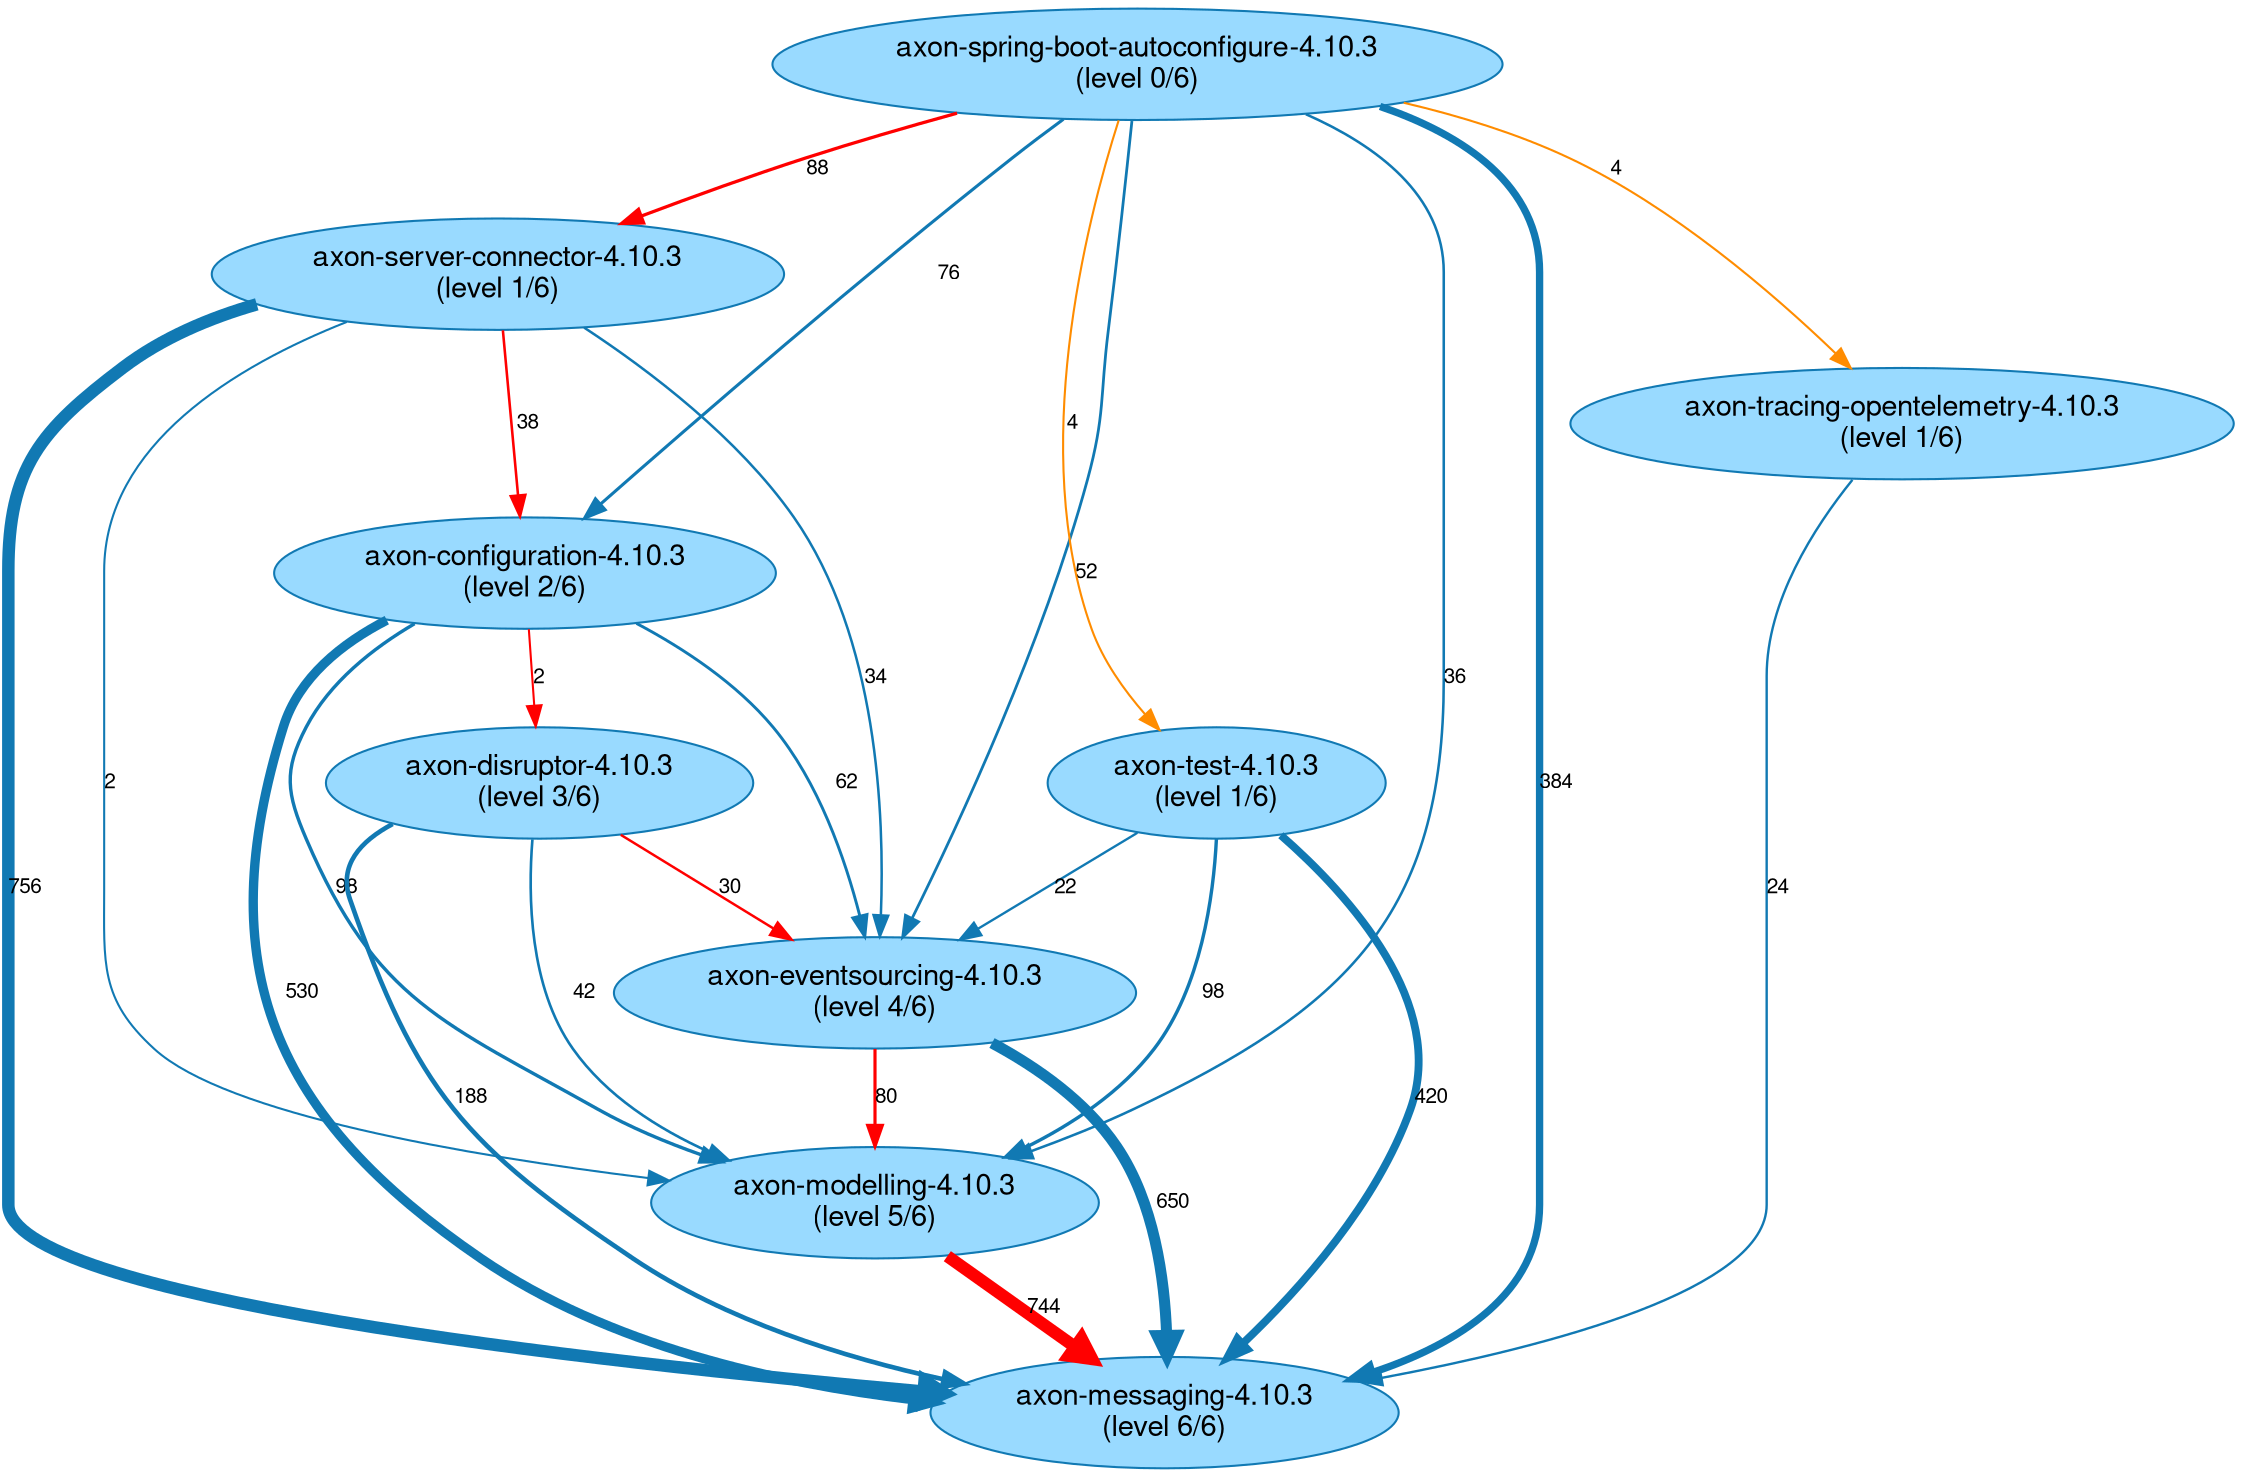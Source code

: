 // This GraphViz dot file was generated by the script convertQueryResultCsvToGraphVizDotFile.sh with default.template

strict digraph JavaArtifactLongestPaths {
    fontname = "Helvetica,Arial,sans-serif";
    node [fontname = "Helvetica,Arial,sans-serif";];
    edge [fontname = "Helvetica,Arial,sans-serif"; fontsize = 10;];
    node [style = filled; fillcolor = "0.560 0.400 0.999";];
    node [color = "0.560 0.900 0.700";];
    edge [color = "0.560 0.900 0.700";];
	"axon-server-connector-4.10.3\n(level 1/6)" -> "axon-messaging-4.10.3\n(level 6/6)" [label=756; penwidth=6.0; ];
	"axon-server-connector-4.10.3\n(level 1/6)" -> "axon-eventsourcing-4.10.3\n(level 4/6)" [label=34; penwidth=1.21; ];
	"axon-server-connector-4.10.3\n(level 1/6)" -> "axon-configuration-4.10.3\n(level 2/6)" [label=38; penwidth=1.24; color="red"; ];
	"axon-server-connector-4.10.3\n(level 1/6)" -> "axon-modelling-4.10.3\n(level 5/6)" [label=2; penwidth=1.0; ];
	"axon-configuration-4.10.3\n(level 2/6)" -> "axon-messaging-4.10.3\n(level 6/6)" [label=530; penwidth=4.5; ];
	"axon-configuration-4.10.3\n(level 2/6)" -> "axon-modelling-4.10.3\n(level 5/6)" [label=98; penwidth=1.64; ];
	"axon-configuration-4.10.3\n(level 2/6)" -> "axon-eventsourcing-4.10.3\n(level 4/6)" [label=62; penwidth=1.4; ];
	"axon-configuration-4.10.3\n(level 2/6)" -> "axon-disruptor-4.10.3\n(level 3/6)" [label=2; penwidth=1.0; color="red"; ];
	"axon-disruptor-4.10.3\n(level 3/6)" -> "axon-messaging-4.10.3\n(level 6/6)" [label=188; penwidth=2.23; ];
	"axon-disruptor-4.10.3\n(level 3/6)" -> "axon-modelling-4.10.3\n(level 5/6)" [label=42; penwidth=1.27; ];
	"axon-disruptor-4.10.3\n(level 3/6)" -> "axon-eventsourcing-4.10.3\n(level 4/6)" [label=30; penwidth=1.19; color="red"; ];
	"axon-eventsourcing-4.10.3\n(level 4/6)" -> "axon-messaging-4.10.3\n(level 6/6)" [label=650; penwidth=5.3; ];
	"axon-eventsourcing-4.10.3\n(level 4/6)" -> "axon-modelling-4.10.3\n(level 5/6)" [label=80; penwidth=1.52; color="red"; ];
	"axon-modelling-4.10.3\n(level 5/6)" -> "axon-messaging-4.10.3\n(level 6/6)" [label=744; penwidth=5.92; color="red"; ];
	"axon-spring-boot-autoconfigure-4.10.3\n(level 0/6)" -> "axon-server-connector-4.10.3\n(level 1/6)" [label=88; penwidth=1.57; color="red"; ];
	"axon-spring-boot-autoconfigure-4.10.3\n(level 0/6)" -> "axon-messaging-4.10.3\n(level 6/6)" [label=384; penwidth=3.53; ];
	"axon-spring-boot-autoconfigure-4.10.3\n(level 0/6)" -> "axon-configuration-4.10.3\n(level 2/6)" [label=76; penwidth=1.49; ];
	"axon-spring-boot-autoconfigure-4.10.3\n(level 0/6)" -> "axon-modelling-4.10.3\n(level 5/6)" [label=36; penwidth=1.23; ];
	"axon-spring-boot-autoconfigure-4.10.3\n(level 0/6)" -> "axon-eventsourcing-4.10.3\n(level 4/6)" [label=52; penwidth=1.33; ];
	"axon-spring-boot-autoconfigure-4.10.3\n(level 0/6)" -> "axon-test-4.10.3\n(level 1/6)" [label=4; penwidth=1.01; ];
	"axon-spring-boot-autoconfigure-4.10.3\n(level 0/6)" -> "axon-tracing-opentelemetry-4.10.3\n(level 1/6)" [label=4; penwidth=1.01; ];
	"axon-test-4.10.3\n(level 1/6)" -> "axon-messaging-4.10.3\n(level 6/6)" [label=420; penwidth=3.77; ];
	"axon-test-4.10.3\n(level 1/6)" -> "axon-modelling-4.10.3\n(level 5/6)" [label=98; penwidth=1.64; ];
	"axon-test-4.10.3\n(level 1/6)" -> "axon-eventsourcing-4.10.3\n(level 4/6)" [label=22; penwidth=1.13; ];
	"axon-tracing-opentelemetry-4.10.3\n(level 1/6)" -> "axon-messaging-4.10.3\n(level 6/6)" [label=24; penwidth=1.15; ];
	"axon-spring-boot-autoconfigure-4.10.3\n(level 0/6)" -> "axon-test-4.10.3\n(level 1/6)" [label=4; penwidth=1.01; color="darkorange"; ];
	"axon-spring-boot-autoconfigure-4.10.3\n(level 0/6)" -> "axon-tracing-opentelemetry-4.10.3\n(level 1/6)" [label=4; penwidth=1.01; color="darkorange"; ];
}
